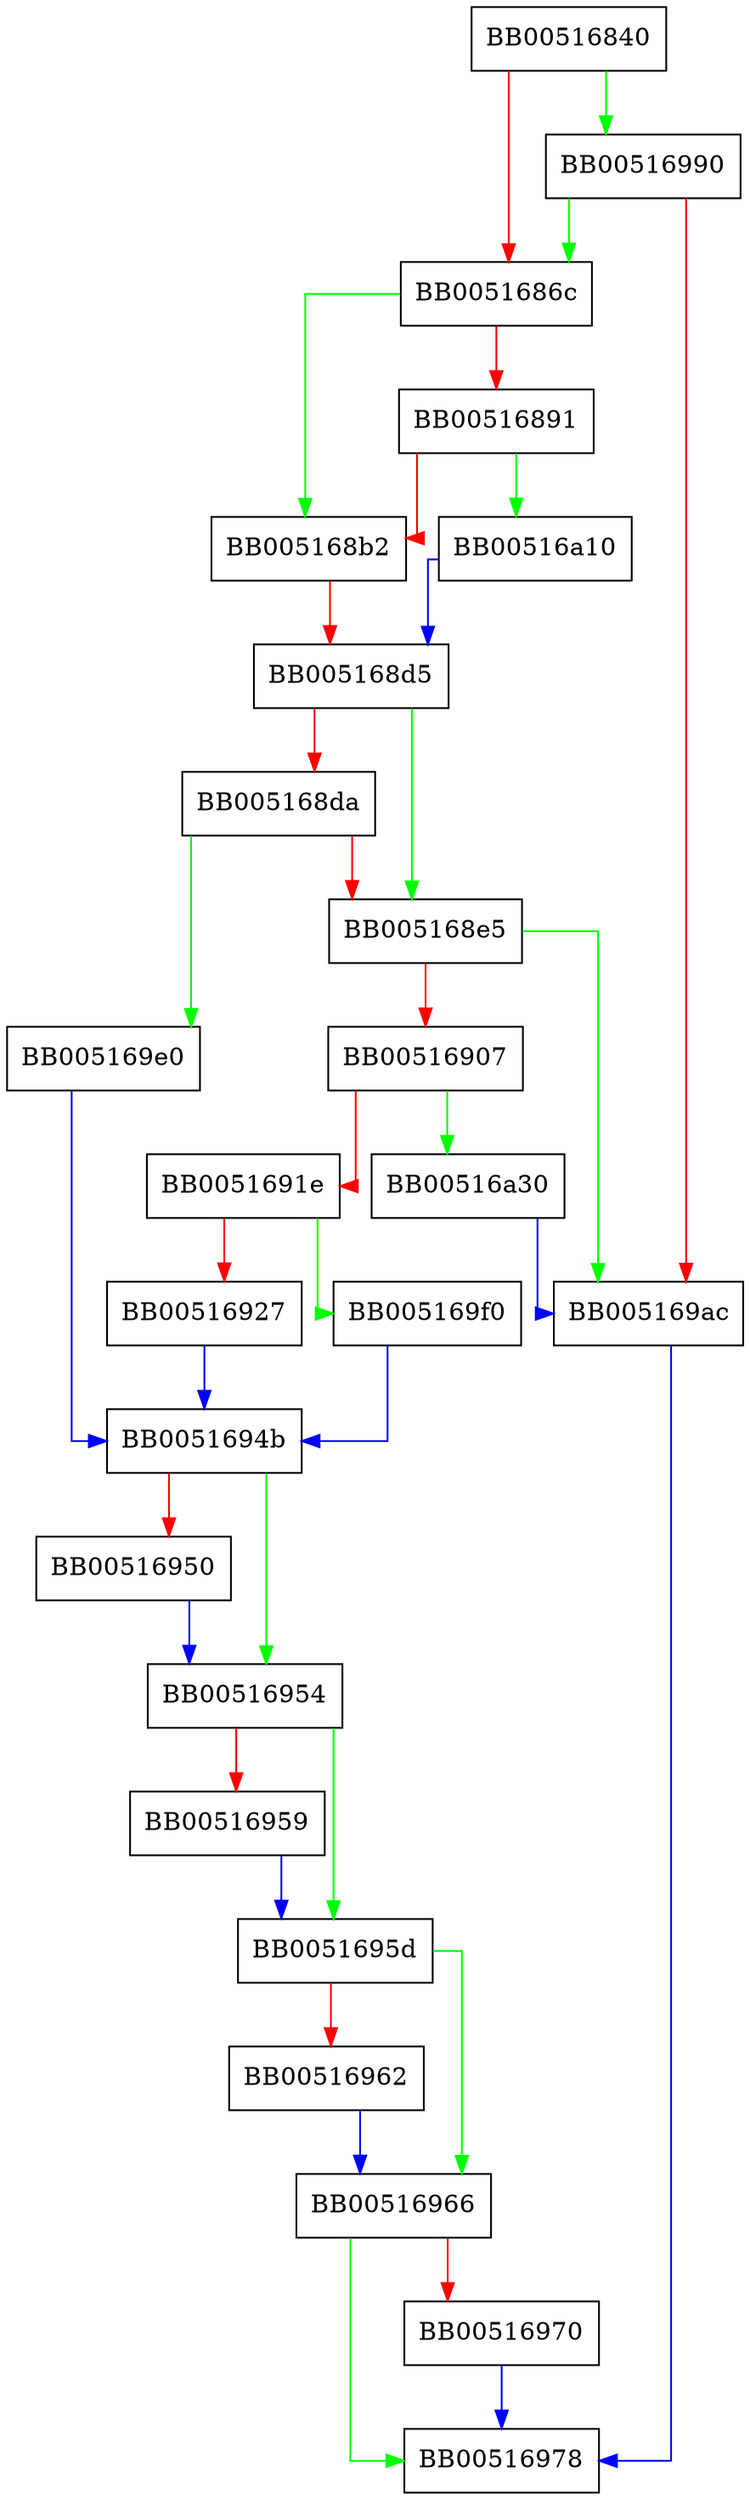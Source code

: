 digraph ASN1_STRING_TABLE_add {
  node [shape="box"];
  graph [splines=ortho];
  BB00516840 -> BB00516990 [color="green"];
  BB00516840 -> BB0051686c [color="red"];
  BB0051686c -> BB005168b2 [color="green"];
  BB0051686c -> BB00516891 [color="red"];
  BB00516891 -> BB00516a10 [color="green"];
  BB00516891 -> BB005168b2 [color="red"];
  BB005168b2 -> BB005168d5 [color="red"];
  BB005168d5 -> BB005168e5 [color="green"];
  BB005168d5 -> BB005168da [color="red"];
  BB005168da -> BB005169e0 [color="green"];
  BB005168da -> BB005168e5 [color="red"];
  BB005168e5 -> BB005169ac [color="green"];
  BB005168e5 -> BB00516907 [color="red"];
  BB00516907 -> BB00516a30 [color="green"];
  BB00516907 -> BB0051691e [color="red"];
  BB0051691e -> BB005169f0 [color="green"];
  BB0051691e -> BB00516927 [color="red"];
  BB00516927 -> BB0051694b [color="blue"];
  BB0051694b -> BB00516954 [color="green"];
  BB0051694b -> BB00516950 [color="red"];
  BB00516950 -> BB00516954 [color="blue"];
  BB00516954 -> BB0051695d [color="green"];
  BB00516954 -> BB00516959 [color="red"];
  BB00516959 -> BB0051695d [color="blue"];
  BB0051695d -> BB00516966 [color="green"];
  BB0051695d -> BB00516962 [color="red"];
  BB00516962 -> BB00516966 [color="blue"];
  BB00516966 -> BB00516978 [color="green"];
  BB00516966 -> BB00516970 [color="red"];
  BB00516970 -> BB00516978 [color="blue"];
  BB00516990 -> BB0051686c [color="green"];
  BB00516990 -> BB005169ac [color="red"];
  BB005169ac -> BB00516978 [color="blue"];
  BB005169e0 -> BB0051694b [color="blue"];
  BB005169f0 -> BB0051694b [color="blue"];
  BB00516a10 -> BB005168d5 [color="blue"];
  BB00516a30 -> BB005169ac [color="blue"];
}